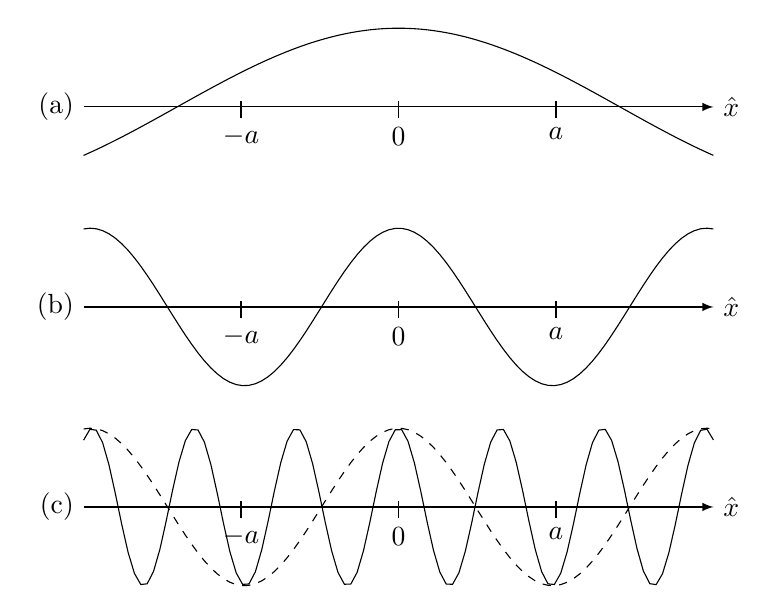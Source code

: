 \begin{tikzpicture}[domain=-4:4]
\begin{scope}
\draw[-latex] (-4,0) -- (4,0) node[right] {$\hat x$};
\draw (-2,0)+(0,2pt) -- +(0,-4pt) node[below] {$-a$};
\draw (+0,0)+(0,2pt) -- +(0,-4pt) node[below] {$0$};
\draw (+2,0)+(0,2pt) -- +(0,-4pt) node[below] {$a$};
\draw[samples=100] plot (\x,{cos(32*\x)});
%\node[right] at (3,0.5) {$k < \pi/a$, $\lambda > 2a$};
\node[left] at (-4,0) {(a)};
\end{scope}
\begin{scope}[yshift=-1in]
\draw[-latex] (-4,0) -- (4,0) node[right] {$\hat x$};
\draw (-2,0)+(0,2pt) -- +(0,-4pt) node[below] {$-a$};
\draw (+0,0)+(0,2pt) -- +(0,-4pt) node[below] {$0$};
\draw (+2,0)+(0,2pt) -- +(0,-4pt) node[below] {$a$};
\draw[samples=100] plot (\x,{cos(92*\x)});
%\node[right] at (1,0.5) {$k = \pi/a$, $\lambda = 2a$};
\node[left] at (-4,0) {(b)};
\end{scope}
\begin{scope}[yshift=-2in]
\draw[-latex] (-4,0) -- (4,0) node[right] {$\hat x$};
\draw (-2,0)+(0,2pt) -- +(0,-4pt) node[below] {$-a$};
\draw (+0,0)+(0,2pt) -- +(0,-4pt) node[below] {$0$};
\draw (+2,0)+(0,2pt) -- +(0,-4pt) node[below] {$a$};
\draw[thin,dashed,samples=100] plot (\x,{cos(92*\x)});
\draw[samples=100] plot (\x,{cos(278*\x)});
%\node[right] at (1,0.5) {$k = \pi/a$, $\lambda = 2a$};
\node[left] at (-4,0) {(c)};
\end{scope}
\end{tikzpicture}
